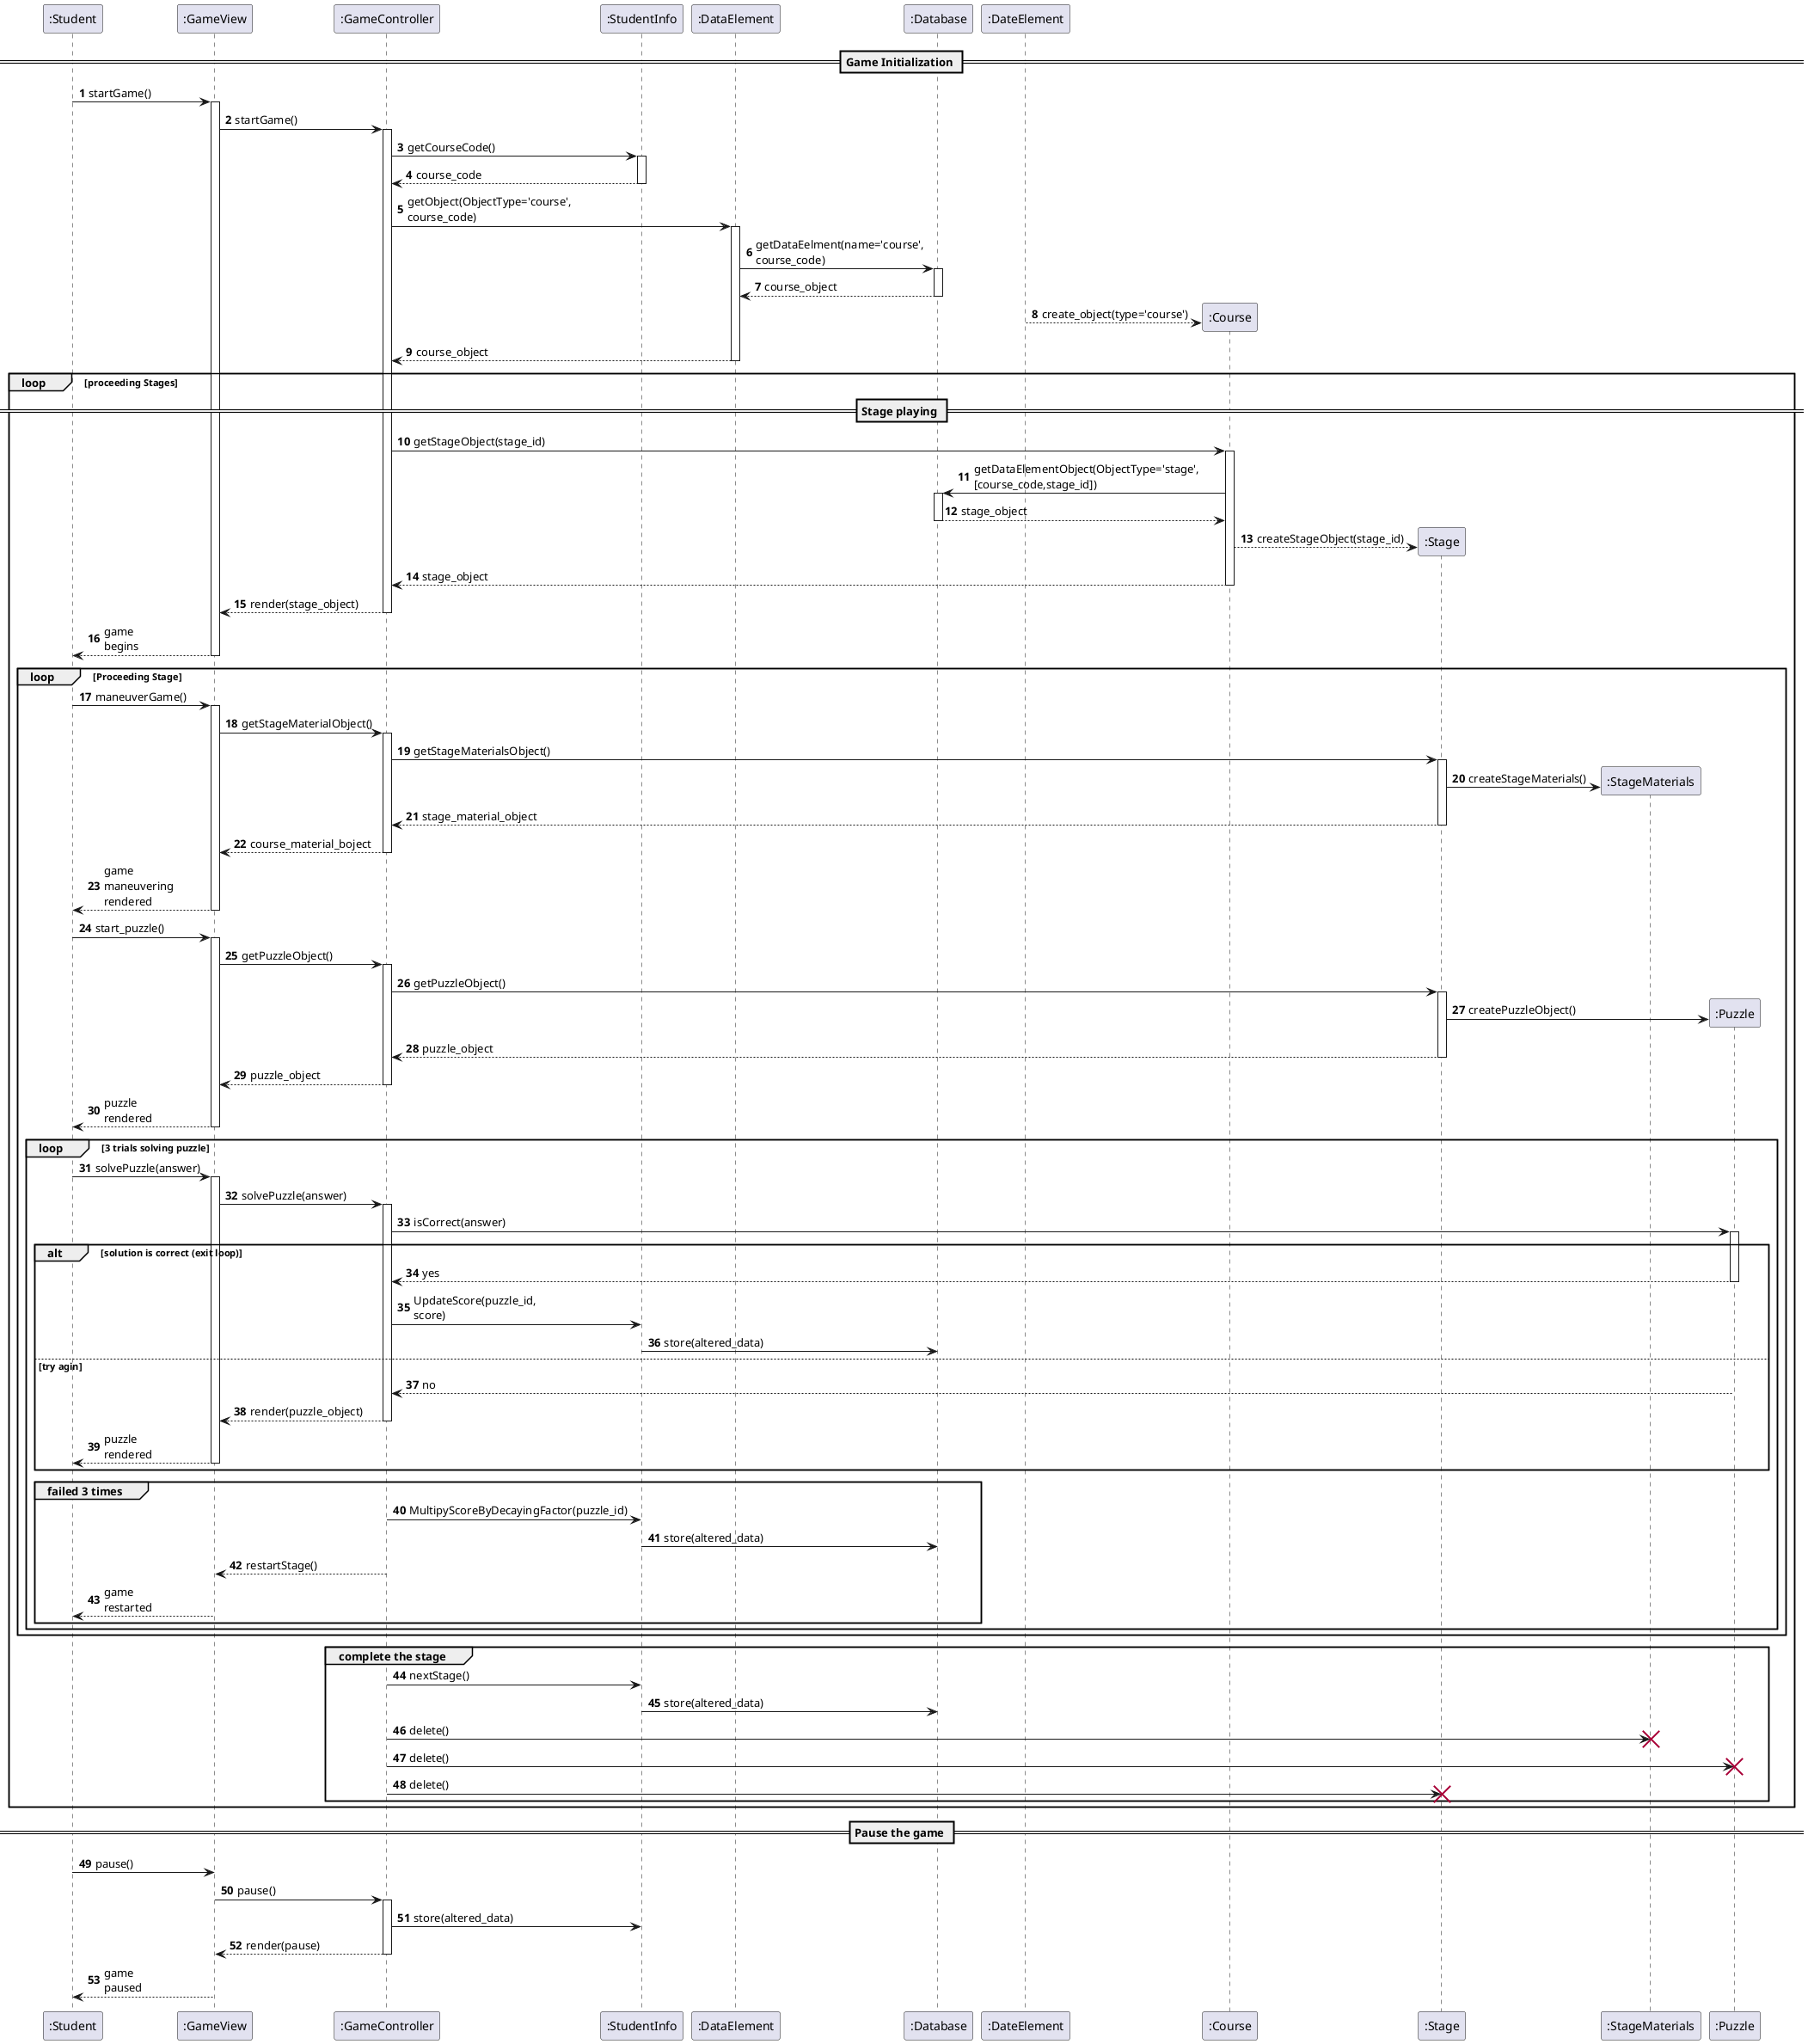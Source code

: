 @startuml
skinparam maxMessageSize 30
autonumber

' ###### initilaization of the model ########
== Game Initialization ==

":Student"  ->  ":GameView" ++: startGame()
":GameView" -> ":GameController"++: startGame()


":GameController" -> ":StudentInfo"++: getCourseCode()
":StudentInfo" --> ":GameController"--: course_code


":GameController" -> ":DataElement"++: getObject(ObjectType='course', course_code)
":DataElement" -> ":Database"++: getDataEelment(name='course', course_code)
":Database" --> ":DataElement"--: course_object
":DateElement" --> ":Course" **: create_object(type='course') 
":DataElement" --> ":GameController"--: course_object

'######## Stage Playing ##############
loop proceeding Stages
== Stage playing ==

":GameController" -> ":Course"++: getStageObject(stage_id)
":Course" -> ":Database"++: getDataElementObject(ObjectType='stage', [course_code,stage_id])
":Database" --> ":Course"--: stage_object

' ##### creating new object (**) means create new #######
":Course" --> ":Stage" **: createStageObject(stage_id)

":Course" --> ":GameController"--: stage_object

":GameController" --> ":GameView"--: render(stage_object)

":GameView" --> ":Student"--: game begins


' ##### playing a stage #######


loop Proceeding Stage
'       ####### Course materials ######
":Student" -> ":GameView" ++: maneuverGame()
":GameView" -> ":GameController" ++: getStageMaterialObject()
":GameController" -> ":Stage" ++:getStageMaterialsObject()
":Stage" -> ":StageMaterials" **: createStageMaterials() 
":Stage" --> ":GameController"--: stage_material_object
":GameController" --> ":GameView"--: course_material_boject
":GameView" --> ":Student"--: game maneuvering rendered


'       ###### puzzle #######
":Student" -> ":GameView" ++: start_puzzle()
":GameView" -> ":GameController" ++: getPuzzleObject()
":GameController" -> ":Stage"++: getPuzzleObject()
":Stage" -> ":Puzzle" ** :createPuzzleObject()
":Stage" --> ":GameController"--: puzzle_object
":GameController" --> ":GameView"--: puzzle_object
":GameView" --> ":Student"--: puzzle rendered

'             ###### solving puzzle ########
loop 3 trials solving puzzle
":Student" -> ":GameView" ++: solvePuzzle(answer)
":GameView" -> ":GameController" ++: solvePuzzle(answer)
":GameController" -> ":Puzzle" ++: isCorrect(answer)
alt solution is correct (exit loop)
    ":Puzzle" --> ":GameController" --: yes
    ":GameController" -> ":StudentInfo":UpdateScore(puzzle_id, score)
    ":StudentInfo" -> ":Database" :store(altered_data)
else try agin 
    ":Puzzle" --> ":GameController" --: no
    ":GameController" --> ":GameView" --: render(puzzle_object)
    ":GameView" --> ":Student"--: puzzle rendered
    
end

'       ###### Failed 3 times in puzzle #####
group failed 3 times
   ":GameController" -> ":StudentInfo":MultipyScoreByDecayingFactor(puzzle_id)
   ":StudentInfo" -> ":Database" :store(altered_data)
   ":GameController" --> ":GameView" :restartStage()
   ":GameView" --> ":Student": game restarted
end
end
end


' ###### Finish All course materials 
group complete the stage
    ":GameController" -> ":StudentInfo":nextStage()
    ":StudentInfo" -> ":Database" :store(altered_data)
    ' ######### deleteing objects ######
    ":GameController" -> ":StageMaterials" !!: delete()
    ":GameController" -> ":Puzzle" !!: delete()
    ":GameController" -> ":Stage" !!: delete()

end
end


' ###### pause the game #######
== Pause the game ==
":Student" -> ":GameView" : pause()
":GameView" -> ":GameController"++: pause()
":GameController" -> ":StudentInfo": store(altered_data)
":GameController" --> ":GameView" -- : render(pause)
":GameView" --> ":Student": game paused
@enduml
